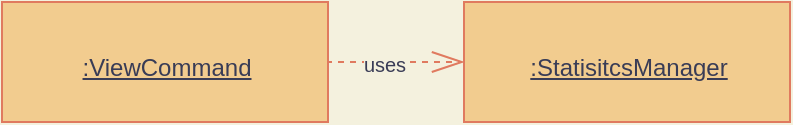 <mxfile version="15.5.9" type="device"><diagram id="awPAfdQmpcEqdMCiNrkL" name="Page-1"><mxGraphModel dx="7270" dy="3737" grid="0" gridSize="10" guides="1" tooltips="1" connect="1" arrows="1" fold="1" page="0" pageScale="1" pageWidth="827" pageHeight="1169" background="#F4F1DE" math="0" shadow="0"><root><mxCell id="0"/><mxCell id="1" parent="0"/><mxCell id="FLKkobEkeKSEinjuprd--1" value="&lt;font face=&quot;Helvetica&quot; style=&quot;font-size: 10px&quot;&gt;uses&lt;/font&gt;" style="edgeStyle=none;rounded=0;sketch=0;hachureGap=4;orthogonalLoop=1;jettySize=auto;html=1;exitX=1;exitY=0.5;exitDx=0;exitDy=0;fontFamily=Architects Daughter;fontSource=https%3A%2F%2Ffonts.googleapis.com%2Fcss%3Ffamily%3DArchitects%2BDaughter;fontSize=16;endArrow=openThin;startSize=14;endSize=14;sourcePerimeterSpacing=8;targetPerimeterSpacing=8;entryX=0;entryY=0.5;entryDx=0;entryDy=0;endFill=0;strokeColor=#E07A5F;fontColor=#393C56;labelBackgroundColor=#F4F1DE;dashed=1;" edge="1" parent="1" target="FLKkobEkeKSEinjuprd--2"><mxGeometry x="-0.159" relative="1" as="geometry"><mxPoint x="-6035" y="-2952" as="sourcePoint"/><Array as="points"><mxPoint x="-6000" y="-2952"/></Array><mxPoint as="offset"/></mxGeometry></mxCell><mxCell id="FLKkobEkeKSEinjuprd--2" value="&lt;font face=&quot;Helvetica&quot; style=&quot;font-size: 12px&quot;&gt;&lt;u&gt;:StatisitcsManager&lt;/u&gt;&lt;/font&gt;" style="html=1;sketch=0;hachureGap=4;pointerEvents=0;fontFamily=Architects Daughter;fontSource=https%3A%2F%2Ffonts.googleapis.com%2Fcss%3Ffamily%3DArchitects%2BDaughter;fontSize=20;fillColor=#F2CC8F;strokeColor=#E07A5F;fontColor=#393C56;" vertex="1" parent="1"><mxGeometry x="-5966" y="-2982" width="163" height="60" as="geometry"/></mxCell><mxCell id="FLKkobEkeKSEinjuprd--3" value="&lt;font face=&quot;Helvetica&quot; style=&quot;font-size: 12px&quot;&gt;&lt;u&gt;:ViewCommand&lt;/u&gt;&lt;/font&gt;" style="html=1;sketch=0;hachureGap=4;pointerEvents=0;fontFamily=Architects Daughter;fontSource=https%3A%2F%2Ffonts.googleapis.com%2Fcss%3Ffamily%3DArchitects%2BDaughter;fontSize=20;fillColor=#F2CC8F;strokeColor=#E07A5F;fontColor=#393C56;" vertex="1" parent="1"><mxGeometry x="-6197" y="-2982" width="163" height="60" as="geometry"/></mxCell></root></mxGraphModel></diagram></mxfile>